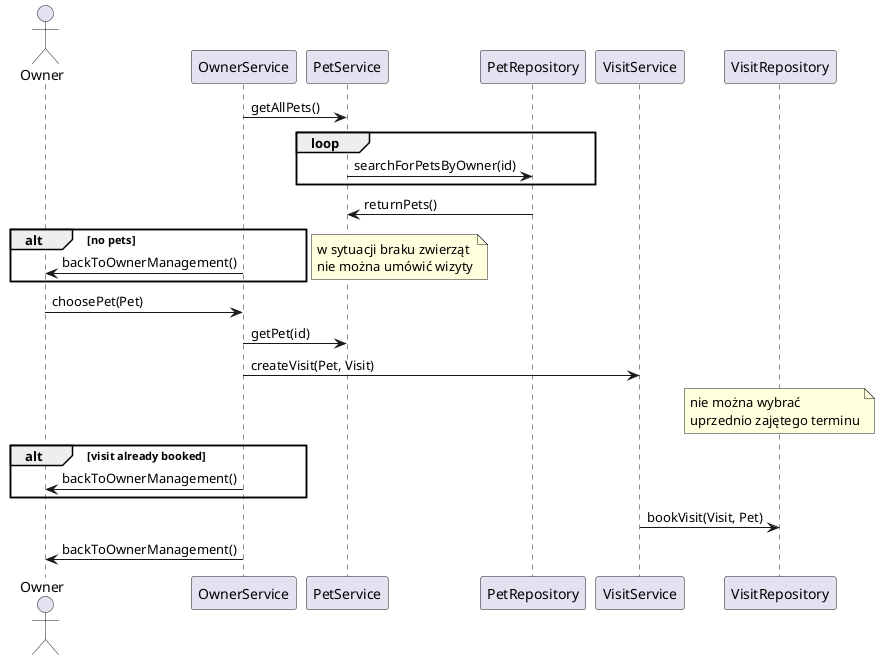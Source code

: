 @startuml Sequence2 Make An Appointment

actor Owner
participant OwnerService

participant PetService
participant PetRepository

participant VisitService
participant VisitRepository


OwnerService -> PetService : getAllPets()

loop
    PetService -> PetRepository : searchForPetsByOwner(id)
end

PetRepository -> PetService : returnPets()

alt no pets
    OwnerService -> Owner : backToOwnerManagement()
end

note right
w sytuacji braku zwierząt 
nie można umówić wizyty
end note

Owner -> OwnerService : choosePet(Pet)
OwnerService -> PetService : getPet(id)

OwnerService -> VisitService : createVisit(Pet, Visit)

note over VisitRepository
nie można wybrać 
uprzednio zajętego terminu
end note
alt visit already booked
    OwnerService -> Owner : backToOwnerManagement()
end

VisitService -> VisitRepository : bookVisit(Visit, Pet)
OwnerService -> Owner : backToOwnerManagement()

@enduml